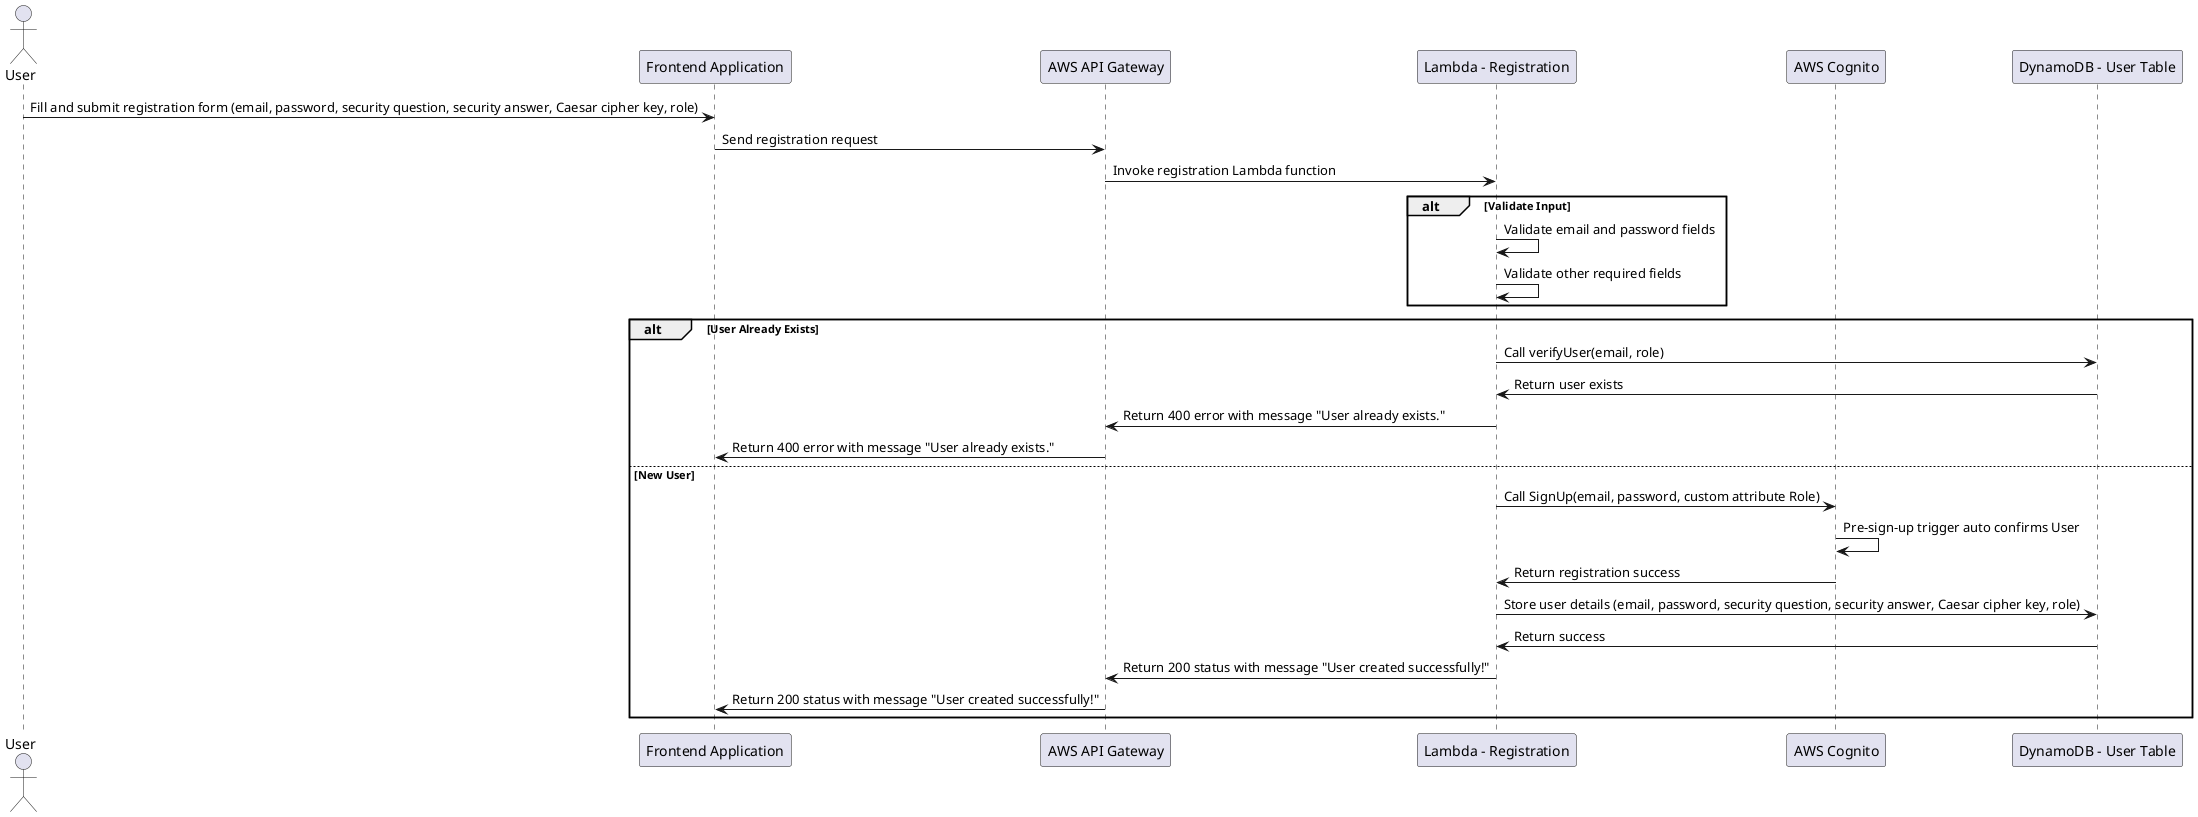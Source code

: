@startuml
actor User
participant "Frontend Application" as FE
participant "AWS API Gateway" as APIGW
participant "Lambda - Registration" as LambdaReg
participant "AWS Cognito" as Cognito
participant "DynamoDB - User Table" as DynamoDB

User -> FE : Fill and submit registration form (email, password, security question, security answer, Caesar cipher key, role)
FE -> APIGW : Send registration request
APIGW -> LambdaReg : Invoke registration Lambda function

alt Validate Input
    LambdaReg -> LambdaReg : Validate email and password fields
    LambdaReg -> LambdaReg : Validate other required fields
end

alt User Already Exists
    LambdaReg -> DynamoDB : Call verifyUser(email, role)
    DynamoDB -> LambdaReg : Return user exists
    LambdaReg -> APIGW : Return 400 error with message "User already exists."
    APIGW -> FE : Return 400 error with message "User already exists."
else New User
    LambdaReg -> Cognito : Call SignUp(email, password, custom attribute Role)
    Cognito -> Cognito : Pre-sign-up trigger auto confirms User
    Cognito -> LambdaReg : Return registration success

    LambdaReg -> DynamoDB : Store user details (email, password, security question, security answer, Caesar cipher key, role)
    DynamoDB -> LambdaReg : Return success

    LambdaReg -> APIGW : Return 200 status with message "User created successfully!"
    APIGW -> FE : Return 200 status with message "User created successfully!"
end

@enduml
